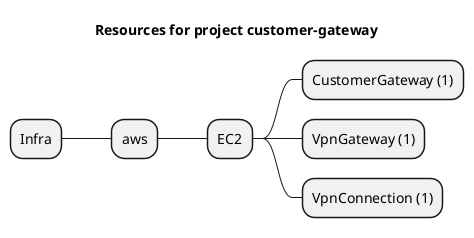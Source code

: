 @startmindmap
title Resources for project customer-gateway
skinparam monochrome true
+ Infra
++ aws
+++ EC2
++++ CustomerGateway (1)
++++ VpnGateway (1)
++++ VpnConnection (1)
@endmindmap